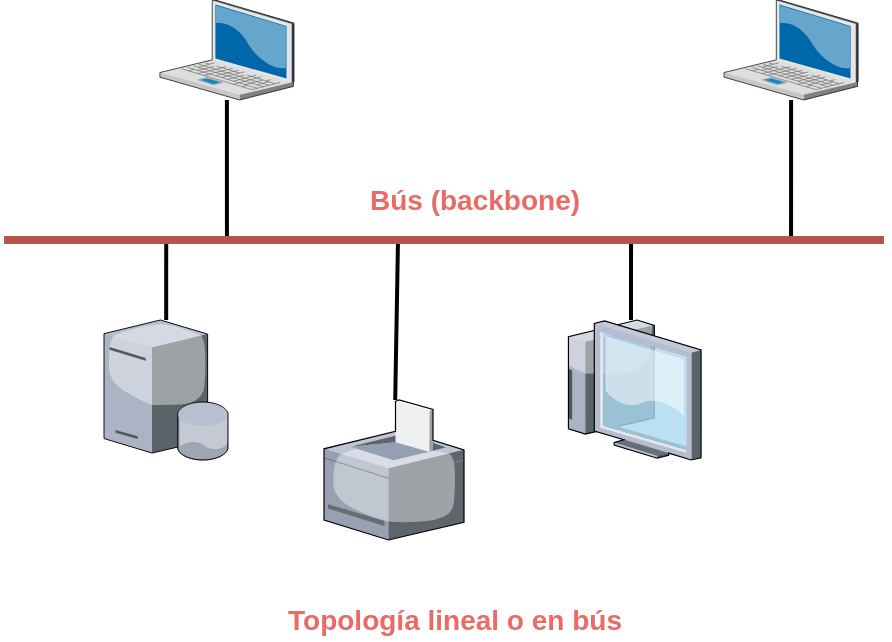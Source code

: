 <mxfile version="13.0.3" type="device"><diagram name="Page-1" id="e3a06f82-3646-2815-327d-82caf3d4e204"><mxGraphModel dx="1350" dy="816" grid="1" gridSize="10" guides="1" tooltips="1" connect="1" arrows="1" fold="1" page="1" pageScale="1.5" pageWidth="1169" pageHeight="826" background="none" math="0" shadow="0"><root><mxCell id="0" style=";html=1;"/><mxCell id="1" style=";html=1;" parent="0"/><mxCell id="PLmrljn4IWebQE16setQ-16" style="edgeStyle=none;rounded=0;comic=0;jumpStyle=none;orthogonalLoop=1;jettySize=auto;html=1;shadow=0;startArrow=none;startFill=0;endArrow=none;endFill=0;strokeWidth=2;" parent="1" target="PLmrljn4IWebQE16setQ-8" edge="1"><mxGeometry relative="1" as="geometry"><mxPoint x="517" y="200" as="sourcePoint"/></mxGeometry></mxCell><mxCell id="Y8PNKChAAMnIRrh4W0l8-8" style="edgeStyle=orthogonalEdgeStyle;rounded=0;orthogonalLoop=1;jettySize=auto;html=1;endArrow=none;endFill=0;strokeWidth=2;" edge="1" parent="1" source="PLmrljn4IWebQE16setQ-4"><mxGeometry relative="1" as="geometry"><mxPoint x="431.475" y="200" as="targetPoint"/></mxGeometry></mxCell><mxCell id="PLmrljn4IWebQE16setQ-4" value="" style="verticalLabelPosition=bottom;aspect=fixed;html=1;verticalAlign=top;strokeColor=none;align=center;outlineConnect=0;shape=mxgraph.citrix.laptop_2;" parent="1" vertex="1"><mxGeometry x="397.95" y="80" width="67.05" height="50" as="geometry"/></mxCell><mxCell id="Y8PNKChAAMnIRrh4W0l8-9" style="edgeStyle=orthogonalEdgeStyle;rounded=0;orthogonalLoop=1;jettySize=auto;html=1;endArrow=none;endFill=0;strokeWidth=2;" edge="1" parent="1" source="PLmrljn4IWebQE16setQ-5"><mxGeometry relative="1" as="geometry"><mxPoint x="713.525" y="200" as="targetPoint"/></mxGeometry></mxCell><mxCell id="PLmrljn4IWebQE16setQ-5" value="" style="verticalLabelPosition=bottom;aspect=fixed;html=1;verticalAlign=top;strokeColor=none;align=center;outlineConnect=0;shape=mxgraph.citrix.laptop_2;" parent="1" vertex="1"><mxGeometry x="680" y="80" width="67.05" height="50" as="geometry"/></mxCell><mxCell id="Y8PNKChAAMnIRrh4W0l8-4" style="edgeStyle=orthogonalEdgeStyle;rounded=0;orthogonalLoop=1;jettySize=auto;html=1;endArrow=none;endFill=0;strokeWidth=2;" edge="1" parent="1" source="PLmrljn4IWebQE16setQ-7"><mxGeometry relative="1" as="geometry"><mxPoint x="401.11" y="200" as="targetPoint"/></mxGeometry></mxCell><mxCell id="PLmrljn4IWebQE16setQ-7" value="" style="verticalLabelPosition=bottom;aspect=fixed;html=1;verticalAlign=top;strokeColor=none;align=center;outlineConnect=0;shape=mxgraph.citrix.database_server;" parent="1" vertex="1"><mxGeometry x="370" y="240" width="62.22" height="70" as="geometry"/></mxCell><mxCell id="PLmrljn4IWebQE16setQ-8" value="" style="verticalLabelPosition=bottom;aspect=fixed;html=1;verticalAlign=top;strokeColor=none;align=center;outlineConnect=0;shape=mxgraph.citrix.printer;" parent="1" vertex="1"><mxGeometry x="480" y="280" width="70" height="70" as="geometry"/></mxCell><mxCell id="Y8PNKChAAMnIRrh4W0l8-3" style="edgeStyle=orthogonalEdgeStyle;rounded=0;orthogonalLoop=1;jettySize=auto;html=1;strokeWidth=2;endArrow=none;endFill=0;" edge="1" parent="1" source="PLmrljn4IWebQE16setQ-18"><mxGeometry relative="1" as="geometry"><mxPoint x="633.53" y="200" as="targetPoint"/></mxGeometry></mxCell><mxCell id="PLmrljn4IWebQE16setQ-18" value="" style="verticalLabelPosition=bottom;aspect=fixed;html=1;verticalAlign=top;strokeColor=#000000;align=center;outlineConnect=0;shape=mxgraph.citrix.thin_client;fillColor=none;" parent="1" vertex="1"><mxGeometry x="598.53" y="240" width="70" height="70" as="geometry"/></mxCell><mxCell id="Y8PNKChAAMnIRrh4W0l8-1" value="&lt;div style=&quot;text-align: justify&quot;&gt;&lt;span&gt;&lt;b&gt;&lt;font color=&quot;#ea6b66&quot; style=&quot;font-size: 14px&quot;&gt;Topología lineal o en bús&lt;/font&gt;&lt;/b&gt;&lt;/span&gt;&lt;/div&gt;" style="text;html=1;resizable=0;autosize=1;align=center;verticalAlign=middle;points=[];rounded=0;" vertex="1" parent="1"><mxGeometry x="455" y="380" width="180" height="20" as="geometry"/></mxCell><mxCell id="Y8PNKChAAMnIRrh4W0l8-2" value="" style="endArrow=none;html=1;strokeWidth=4;fillColor=#f8cecc;strokeColor=#b85450;" edge="1" parent="1"><mxGeometry width="50" height="50" relative="1" as="geometry"><mxPoint x="320" y="200" as="sourcePoint"/><mxPoint x="760" y="200" as="targetPoint"/></mxGeometry></mxCell><mxCell id="Y8PNKChAAMnIRrh4W0l8-10" value="&lt;div style=&quot;text-align: justify&quot;&gt;&lt;span&gt;&lt;b&gt;&lt;font color=&quot;#ea6b66&quot; style=&quot;font-size: 14px&quot;&gt;Bús (backbone)&lt;/font&gt;&lt;/b&gt;&lt;/span&gt;&lt;/div&gt;" style="text;html=1;resizable=0;autosize=1;align=center;verticalAlign=middle;points=[];rounded=0;" vertex="1" parent="1"><mxGeometry x="495" y="170" width="120" height="20" as="geometry"/></mxCell></root></mxGraphModel></diagram></mxfile>